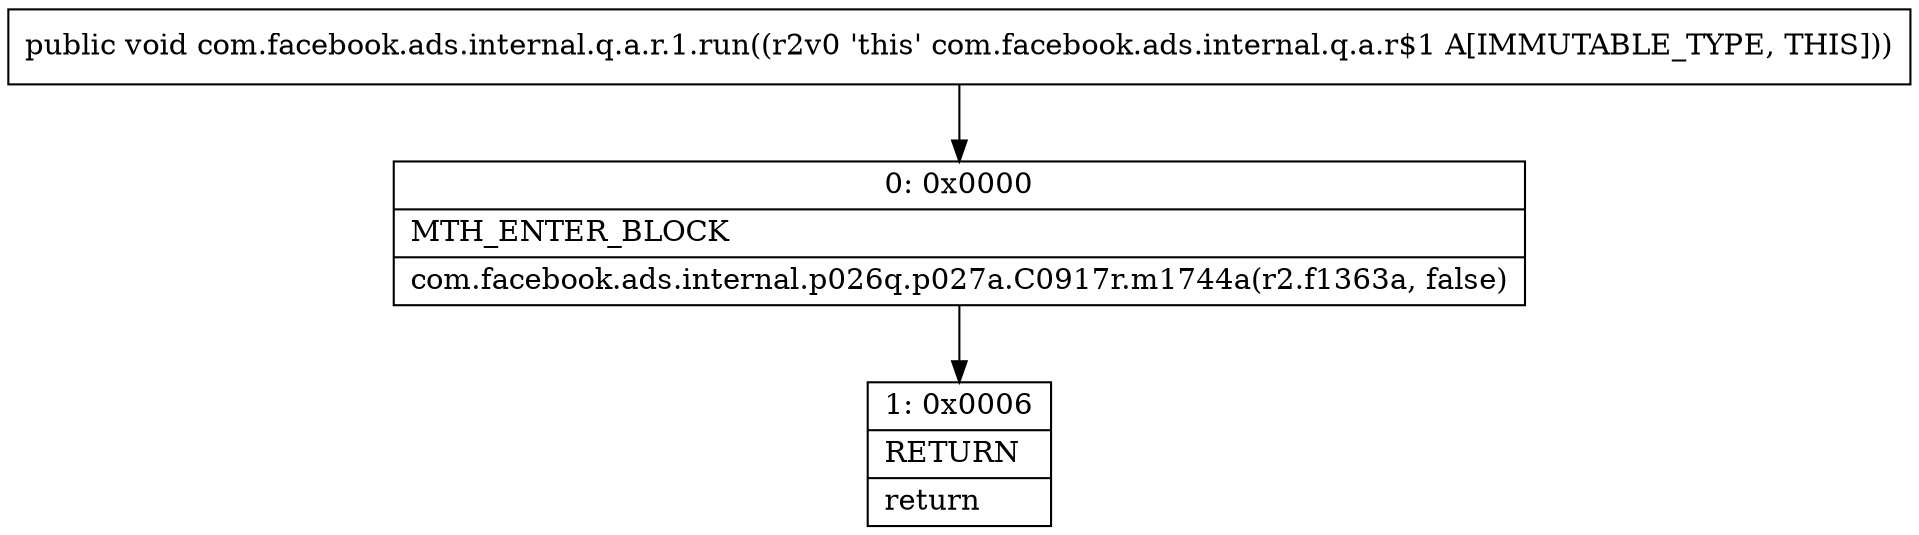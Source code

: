 digraph "CFG forcom.facebook.ads.internal.q.a.r.1.run()V" {
Node_0 [shape=record,label="{0\:\ 0x0000|MTH_ENTER_BLOCK\l|com.facebook.ads.internal.p026q.p027a.C0917r.m1744a(r2.f1363a, false)\l}"];
Node_1 [shape=record,label="{1\:\ 0x0006|RETURN\l|return\l}"];
MethodNode[shape=record,label="{public void com.facebook.ads.internal.q.a.r.1.run((r2v0 'this' com.facebook.ads.internal.q.a.r$1 A[IMMUTABLE_TYPE, THIS])) }"];
MethodNode -> Node_0;
Node_0 -> Node_1;
}

